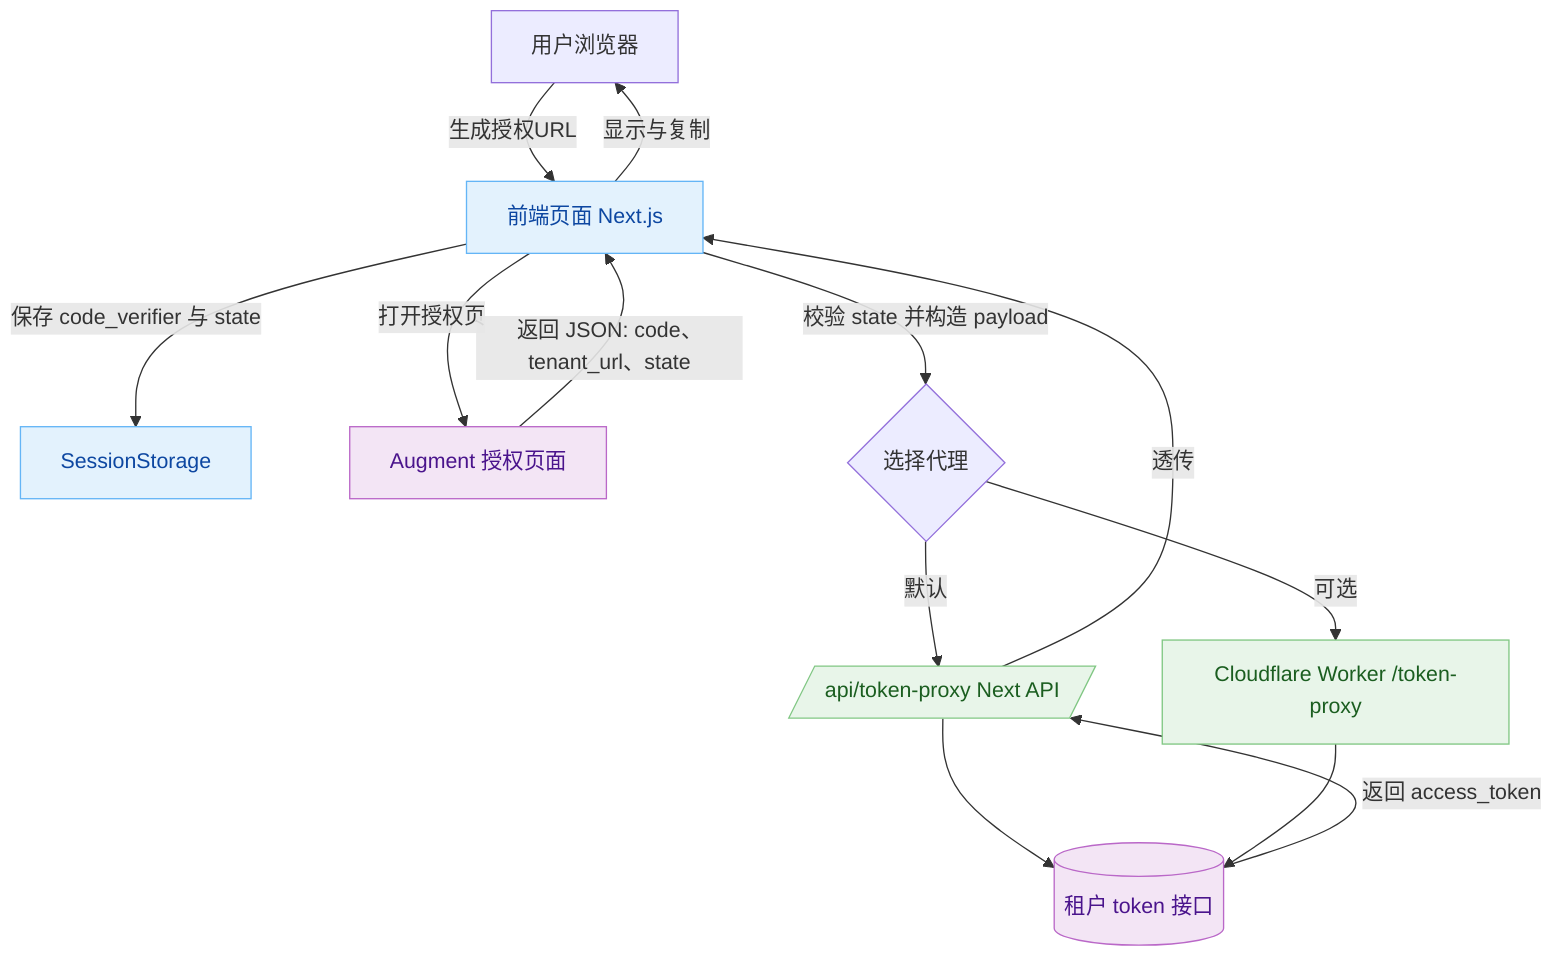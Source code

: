 flowchart TD
  A[用户浏览器]
  B[前端页面 Next.js]
  SS[SessionStorage]
  O[Augment 授权页面]
  C{选择代理}
  D[/api/token-proxy Next API/]
  E[Cloudflare Worker /token-proxy]
  F[(租户 token 接口)]

  A -->|生成授权URL| B
  B -->|保存 code_verifier 与 state| SS
  B -->|打开授权页| O
  O -->|返回 JSON: code、tenant_url、state| B
  B -->|校验 state 并构造 payload| C
  C -->|默认| D
  C -->|可选| E
  D --> F
  E --> F
  F -->|返回 access_token| D
  D -->|透传| B
  B -->|显示与复制| A

  classDef front fill:#E3F2FD,stroke:#64B5F6,color:#0D47A1
  classDef server fill:#E8F5E9,stroke:#81C784,color:#1B5E20
  classDef external fill:#F3E5F5,stroke:#BA68C8,color:#4A148C

  class B,SS front
  class D,E server
  class O,F external